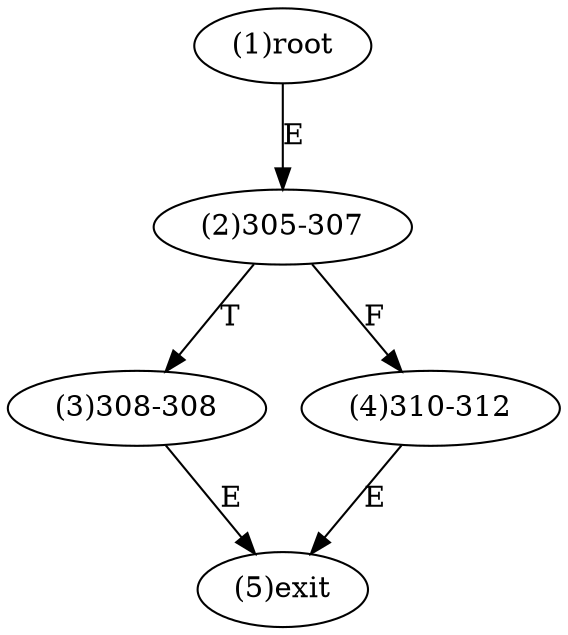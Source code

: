 digraph "" { 
1[ label="(1)root"];
2[ label="(2)305-307"];
3[ label="(3)308-308"];
4[ label="(4)310-312"];
5[ label="(5)exit"];
1->2[ label="E"];
2->4[ label="F"];
2->3[ label="T"];
3->5[ label="E"];
4->5[ label="E"];
}